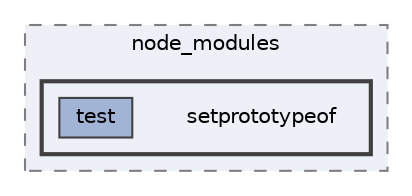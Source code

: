 digraph "setprototypeof"
{
 // INTERACTIVE_SVG=YES
 // LATEX_PDF_SIZE
  bgcolor="transparent";
  edge [fontname=Helvetica,fontsize=10,labelfontname=Helvetica,labelfontsize=10];
  node [fontname=Helvetica,fontsize=10,shape=box,height=0.2,width=0.4];
  compound=true
  subgraph clusterdir_a7123d6b295578c61fe01482133a4996 {
    graph [ bgcolor="#edf0f7", pencolor="grey50", label="node_modules", fontname=Helvetica,fontsize=10 style="filled,dashed", URL="dir_a7123d6b295578c61fe01482133a4996.html",tooltip=""]
  subgraph clusterdir_058739c5612519b7a65db390de4f9d91 {
    graph [ bgcolor="#edf0f7", pencolor="grey25", label="", fontname=Helvetica,fontsize=10 style="filled,bold", URL="dir_058739c5612519b7a65db390de4f9d91.html",tooltip=""]
    dir_058739c5612519b7a65db390de4f9d91 [shape=plaintext, label="setprototypeof"];
  dir_829a143756db3ce6a12e09fcca57cf7a [label="test", fillcolor="#a2b4d6", color="grey25", style="filled", URL="dir_829a143756db3ce6a12e09fcca57cf7a.html",tooltip=""];
  }
  }
}

